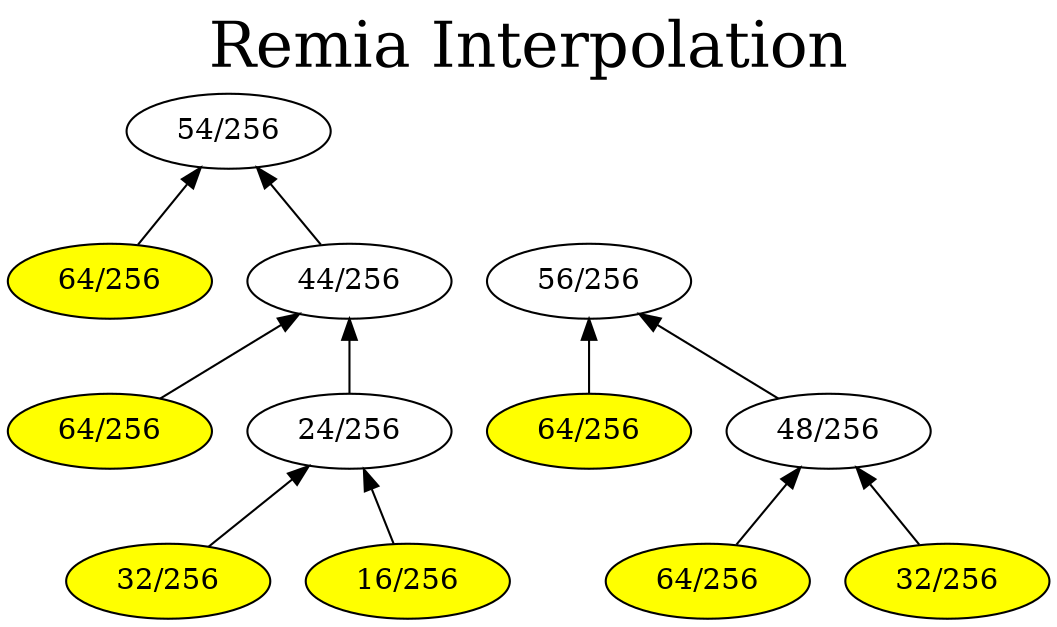 digraph G { 
rankdir = BT;
graph [label= "Remia Interpolation", labelloc=t, fontsize=30];
1[label= " 54/256 " ];
2[label= " 64/256 " ];
2->1
3[label= " 44/256 " ];
3->1
2[style=filled, fillcolor=yellow];
6[label= " 64/256 " ];
6->3
7[label= " 24/256 " ];
7->3
6[style=filled, fillcolor=yellow];
14[label= " 32/256 " ];
14->7
15[label= " 16/256 " ];
15->7
14[style=filled, fillcolor=yellow];
15[style=filled, fillcolor=yellow];
101[label= " 56/256 " ];
202[label= " 64/256 " ];
202->101
203[label= " 48/256 " ];
203->101
202[style=filled, fillcolor=yellow];
406[label= " 64/256 " ];
406->203
407[label= " 32/256 " ];
407->203
406[style=filled, fillcolor=yellow];
407[style=filled, fillcolor=yellow];
}